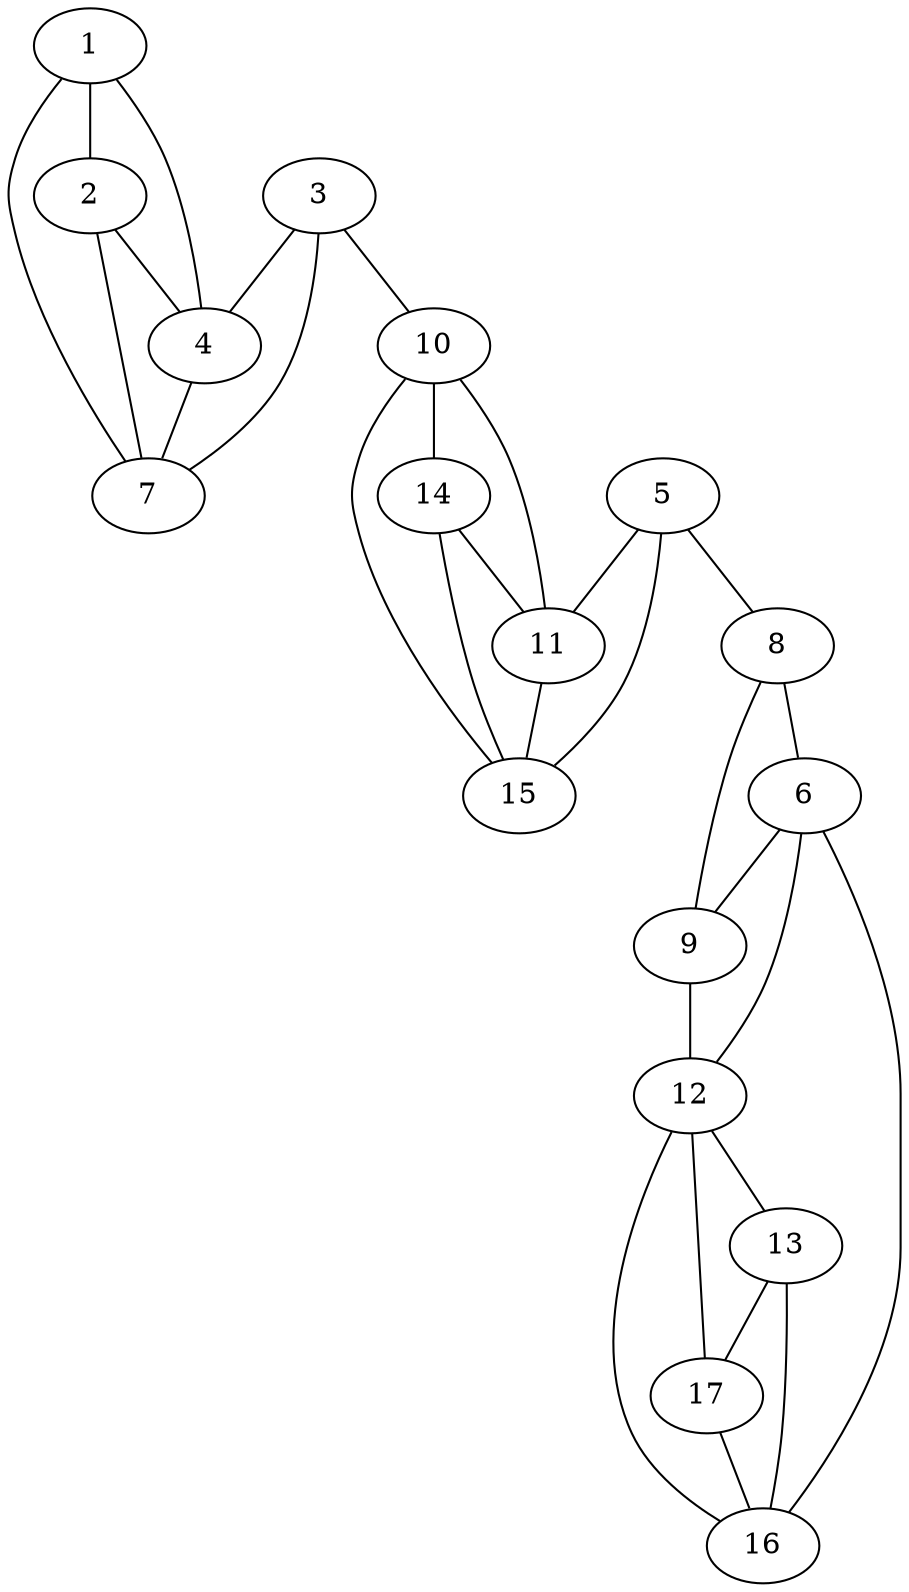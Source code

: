 graph pdb1aqp {
	1	 [aaLength=11,
		sequence=TAAAKFERQHM,
		type=0];
	2	 [aaLength=11,
		sequence=NYCNQMMKSRN,
		type=0];
	1 -- 2	 [distance0="21.0",
		frequency=1,
		type0=1];
	4	 [aaLength=8,
		sequence=KPVNTFVH,
		type=1];
	1 -- 4	 [distance0="38.0",
		frequency=1,
		type0=2];
	7	 [aaLength=8,
		sequence=KPVNTFVH,
		type=1];
	1 -- 7	 [distance0="38.0",
		frequency=1,
		type0=3];
	2 -- 4	 [distance0="17.0",
		distance1="0.0",
		frequency=2,
		type0=1,
		type1=4];
	2 -- 7	 [distance0="17.0",
		frequency=1,
		type0=2];
	3	 [aaLength=11,
		sequence=SLADVQAVCSQ,
		type=0];
	3 -- 4	 [distance0="9.0",
		frequency=1,
		type0=1];
	3 -- 7	 [distance0="9.0",
		frequency=1,
		type0=2];
	10	 [aaLength=4,
		sequence=KNVA,
		type=1];
	3 -- 10	 [distance0="11.0",
		distance1="0.0",
		frequency=2,
		type0=3,
		type1=5];
	4 -- 7	 [distance0="0.0",
		distance1="0.0",
		frequency=2,
		type0=1,
		type1=5];
	5	 [aaLength=9,
		sequence=MSITDCRET,
		type=1];
	11	 [aaLength=5,
		sequence=NCYQS,
		type=1];
	5 -- 11	 [distance0="8.0",
		frequency=1,
		type0=1];
	8	 [aaLength=2,
		sequence=SK,
		type=1];
	5 -- 8	 [distance0="0.0",
		frequency=1,
		type0=4];
	15	 [aaLength=5,
		sequence=NCYQS,
		type=1];
	5 -- 15	 [distance0="8.0",
		frequency=1,
		type0=2];
	6	 [aaLength=11,
		sequence=NCAYKTTQANK,
		type=1];
	9	 [aaLength=11,
		sequence=NCAYKTTQANK,
		type=1];
	6 -- 9	 [distance0="0.0",
		frequency=1,
		type0=1];
	12	 [aaLength=9,
		sequence=HIIVACEGN,
		type=1];
	6 -- 12	 [distance0="11.0",
		distance1="0.0",
		frequency=2,
		type0=3,
		type1=5];
	8 -- 9	 [distance0="4.0",
		distance1="0.0",
		frequency=2,
		type0=2,
		type1=4];
	8 -- 6	 [distance0="4.0",
		frequency=1,
		type0=1];
	9 -- 12	 [distance0="11.0",
		frequency=1,
		type0=3];
	10 -- 11	 [distance0="10.0",
		frequency=1,
		type0=2];
	14	 [aaLength=4,
		sequence=KNVA,
		type=1];
	10 -- 14	 [distance0="0.0",
		frequency=1,
		type0=5];
	10 -- 15	 [distance0="10.0",
		frequency=1,
		type0=3];
	11 -- 15	 [distance0="0.0",
		frequency=1,
		type0=5];
	13	 [aaLength=6,
		sequence=PYVPVH,
		type=1];
	12 -- 13	 [distance0="9.0",
		frequency=1,
		type0=2];
	16	 [aaLength=9,
		sequence=HIIVACEGN,
		type=1];
	12 -- 16	 [distance0="0.0",
		distance1="0.0",
		frequency=2,
		type0=1,
		type1=5];
	17	 [aaLength=4,
		sequence=DASV,
		type=1];
	13 -- 17	 [distance0="7.0",
		distance1="0.0",
		frequency=2,
		type0=1,
		type1=4];
	14 -- 11	 [distance0="10.0",
		distance1="0.0",
		frequency=2,
		type0=2,
		type1=4];
	14 -- 15	 [distance0="10.0",
		frequency=1,
		type0=3];
	16 -- 6	 [distance0="11.0",
		frequency=1,
		type0=3];
	16 -- 13	 [distance0="9.0",
		distance1="0.0",
		frequency=2,
		type0=2,
		type1=5];
	17 -- 12	 [distance0="16.0",
		frequency=1,
		type0=2];
	17 -- 16	 [distance0="16.0",
		frequency=1,
		type0=3];
}
